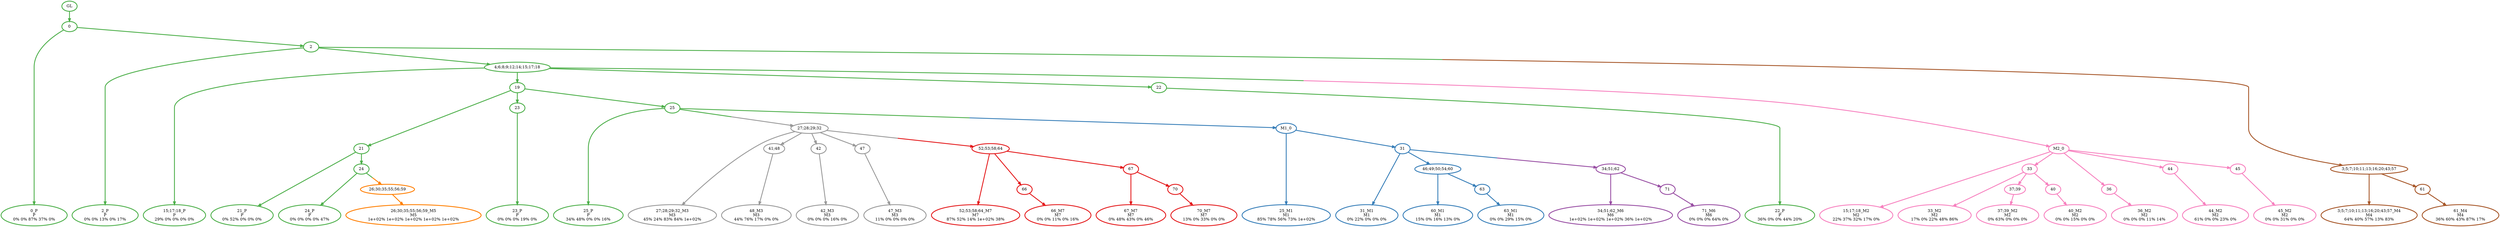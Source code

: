 digraph T {
	{
		rank=same
		63 [penwidth=3,colorscheme=set19,color=3,label="0_P\nP\n0% 0% 87% 37% 0%"]
		61 [penwidth=3,colorscheme=set19,color=3,label="2_P\nP\n0% 0% 13% 0% 17%"]
		59 [penwidth=3,colorscheme=set19,color=3,label="15;17;18_P\nP\n29% 0% 0% 0% 0%"]
		56 [penwidth=3,colorscheme=set19,color=3,label="21_P\nP\n0% 52% 0% 0% 0%"]
		54 [penwidth=3,colorscheme=set19,color=3,label="24_P\nP\n0% 0% 0% 0% 47%"]
		52 [penwidth=3,colorscheme=set19,color=3,label="23_P\nP\n0% 0% 0% 19% 0%"]
		50 [penwidth=3,colorscheme=set19,color=3,label="25_P\nP\n34% 48% 0% 0% 16%"]
		48 [penwidth=3,colorscheme=set19,color=3,label="22_P\nP\n36% 0% 0% 44% 20%"]
		47 [penwidth=3,colorscheme=set19,color=2,label="25_M1\nM1\n85% 78% 56% 73% 1e+02%"]
		45 [penwidth=3,colorscheme=set19,color=2,label="31_M1\nM1\n0% 22% 0% 0% 0%"]
		43 [penwidth=3,colorscheme=set19,color=2,label="60_M1\nM1\n15% 0% 16% 13% 0%"]
		41 [penwidth=3,colorscheme=set19,color=2,label="63_M1\nM1\n0% 0% 29% 15% 0%"]
		40 [penwidth=3,colorscheme=set19,color=8,label="15;17;18_M2\nM2\n22% 37% 32% 17% 0%"]
		38 [penwidth=3,colorscheme=set19,color=8,label="33_M2\nM2\n17% 0% 22% 48% 86%"]
		36 [penwidth=3,colorscheme=set19,color=8,label="37;39_M2\nM2\n0% 63% 0% 0% 0%"]
		34 [penwidth=3,colorscheme=set19,color=8,label="40_M2\nM2\n0% 0% 15% 0% 0%"]
		32 [penwidth=3,colorscheme=set19,color=8,label="36_M2\nM2\n0% 0% 0% 11% 14%"]
		30 [penwidth=3,colorscheme=set19,color=8,label="44_M2\nM2\n61% 0% 0% 23% 0%"]
		28 [penwidth=3,colorscheme=set19,color=8,label="45_M2\nM2\n0% 0% 31% 0% 0%"]
		27 [penwidth=3,colorscheme=set19,color=9,label="27;28;29;32_M3\nM3\n45% 24% 83% 84% 1e+02%"]
		25 [penwidth=3,colorscheme=set19,color=9,label="48_M3\nM3\n44% 76% 17% 0% 0%"]
		23 [penwidth=3,colorscheme=set19,color=9,label="42_M3\nM3\n0% 0% 0% 16% 0%"]
		21 [penwidth=3,colorscheme=set19,color=9,label="47_M3\nM3\n11% 0% 0% 0% 0%"]
		20 [penwidth=3,colorscheme=set19,color=7,label="3;5;7;10;11;13;16;20;43;57_M4\nM4\n64% 40% 57% 13% 83%"]
		18 [penwidth=3,colorscheme=set19,color=7,label="61_M4\nM4\n36% 60% 43% 87% 17%"]
		17 [penwidth=3,colorscheme=set19,color=5,label="26;30;35;55;56;59_M5\nM5\n1e+02% 1e+02% 1e+02% 1e+02% 1e+02%"]
		16 [penwidth=3,colorscheme=set19,color=4,label="34;51;62_M6\nM6\n1e+02% 1e+02% 1e+02% 36% 1e+02%"]
		14 [penwidth=3,colorscheme=set19,color=4,label="71_M6\nM6\n0% 0% 0% 64% 0%"]
		13 [penwidth=3,colorscheme=set19,color=1,label="52;53;58;64_M7\nM7\n87% 52% 14% 1e+02% 38%"]
		11 [penwidth=3,colorscheme=set19,color=1,label="66_M7\nM7\n0% 0% 11% 0% 16%"]
		9 [penwidth=3,colorscheme=set19,color=1,label="67_M7\nM7\n0% 48% 43% 0% 46%"]
		7 [penwidth=3,colorscheme=set19,color=1,label="70_M7\nM7\n13% 0% 33% 0% 0%"]
	}
	65 [penwidth=3,colorscheme=set19,color=3,label="GL"]
	64 [penwidth=3,colorscheme=set19,color=3,label="0"]
	62 [penwidth=3,colorscheme=set19,color=3,label="2"]
	60 [penwidth=3,colorscheme=set19,color=3,label="4;6;8;9;12;14;15;17;18"]
	58 [penwidth=3,colorscheme=set19,color=3,label="19"]
	57 [penwidth=3,colorscheme=set19,color=3,label="21"]
	55 [penwidth=3,colorscheme=set19,color=3,label="24"]
	53 [penwidth=3,colorscheme=set19,color=3,label="23"]
	51 [penwidth=3,colorscheme=set19,color=3,label="25"]
	49 [penwidth=3,colorscheme=set19,color=3,label="22"]
	46 [penwidth=3,colorscheme=set19,color=2,label="31"]
	44 [penwidth=3,colorscheme=set19,color=2,label="46;49;50;54;60"]
	42 [penwidth=3,colorscheme=set19,color=2,label="63"]
	39 [penwidth=3,colorscheme=set19,color=8,label="33"]
	37 [penwidth=3,colorscheme=set19,color=8,label="37;39"]
	35 [penwidth=3,colorscheme=set19,color=8,label="40"]
	33 [penwidth=3,colorscheme=set19,color=8,label="36"]
	31 [penwidth=3,colorscheme=set19,color=8,label="44"]
	29 [penwidth=3,colorscheme=set19,color=8,label="45"]
	26 [penwidth=3,colorscheme=set19,color=9,label="41;48"]
	24 [penwidth=3,colorscheme=set19,color=9,label="42"]
	22 [penwidth=3,colorscheme=set19,color=9,label="47"]
	19 [penwidth=3,colorscheme=set19,color=7,label="61"]
	15 [penwidth=3,colorscheme=set19,color=4,label="71"]
	12 [penwidth=3,colorscheme=set19,color=1,label="66"]
	10 [penwidth=3,colorscheme=set19,color=1,label="67"]
	8 [penwidth=3,colorscheme=set19,color=1,label="70"]
	6 [penwidth=3,colorscheme=set19,color=1,label="52;53;58;64"]
	5 [penwidth=3,colorscheme=set19,color=4,label="34;51;62"]
	4 [penwidth=3,colorscheme=set19,color=5,label="26;30;35;55;56;59"]
	3 [penwidth=3,colorscheme=set19,color=7,label="3;5;7;10;11;13;16;20;43;57"]
	2 [penwidth=3,colorscheme=set19,color=9,label="27;28;29;32"]
	1 [penwidth=3,colorscheme=set19,color=8,label="M2_0"]
	0 [penwidth=3,colorscheme=set19,color=2,label="M1_0"]
	65 -> 64 [penwidth=3,colorscheme=set19,color=3]
	64 -> 63 [penwidth=3,colorscheme=set19,color=3]
	64 -> 62 [penwidth=3,colorscheme=set19,color=3]
	62 -> 61 [penwidth=3,colorscheme=set19,color=3]
	62 -> 60 [penwidth=3,colorscheme=set19,color=3]
	62 -> 3 [penwidth=3,colorscheme=set19,color="3;0.5:7"]
	60 -> 59 [penwidth=3,colorscheme=set19,color=3]
	60 -> 58 [penwidth=3,colorscheme=set19,color=3]
	60 -> 49 [penwidth=3,colorscheme=set19,color=3]
	60 -> 1 [penwidth=3,colorscheme=set19,color="3;0.5:8"]
	58 -> 57 [penwidth=3,colorscheme=set19,color=3]
	58 -> 53 [penwidth=3,colorscheme=set19,color=3]
	58 -> 51 [penwidth=3,colorscheme=set19,color=3]
	57 -> 56 [penwidth=3,colorscheme=set19,color=3]
	57 -> 55 [penwidth=3,colorscheme=set19,color=3]
	55 -> 54 [penwidth=3,colorscheme=set19,color=3]
	55 -> 4 [penwidth=3,colorscheme=set19,color="3;0.5:5"]
	53 -> 52 [penwidth=3,colorscheme=set19,color=3]
	51 -> 50 [penwidth=3,colorscheme=set19,color=3]
	51 -> 0 [penwidth=3,colorscheme=set19,color="3;0.5:2"]
	51 -> 2 [penwidth=3,colorscheme=set19,color="3;0.5:9"]
	49 -> 48 [penwidth=3,colorscheme=set19,color=3]
	46 -> 45 [penwidth=3,colorscheme=set19,color=2]
	46 -> 44 [penwidth=3,colorscheme=set19,color=2]
	46 -> 5 [penwidth=3,colorscheme=set19,color="2;0.5:4"]
	44 -> 43 [penwidth=3,colorscheme=set19,color=2]
	44 -> 42 [penwidth=3,colorscheme=set19,color=2]
	42 -> 41 [penwidth=3,colorscheme=set19,color=2]
	39 -> 38 [penwidth=3,colorscheme=set19,color=8]
	39 -> 37 [penwidth=3,colorscheme=set19,color=8]
	39 -> 35 [penwidth=3,colorscheme=set19,color=8]
	37 -> 36 [penwidth=3,colorscheme=set19,color=8]
	35 -> 34 [penwidth=3,colorscheme=set19,color=8]
	33 -> 32 [penwidth=3,colorscheme=set19,color=8]
	31 -> 30 [penwidth=3,colorscheme=set19,color=8]
	29 -> 28 [penwidth=3,colorscheme=set19,color=8]
	26 -> 25 [penwidth=3,colorscheme=set19,color=9]
	24 -> 23 [penwidth=3,colorscheme=set19,color=9]
	22 -> 21 [penwidth=3,colorscheme=set19,color=9]
	19 -> 18 [penwidth=3,colorscheme=set19,color=7]
	15 -> 14 [penwidth=3,colorscheme=set19,color=4]
	12 -> 11 [penwidth=3,colorscheme=set19,color=1]
	10 -> 9 [penwidth=3,colorscheme=set19,color=1]
	10 -> 8 [penwidth=3,colorscheme=set19,color=1]
	8 -> 7 [penwidth=3,colorscheme=set19,color=1]
	6 -> 13 [penwidth=3,colorscheme=set19,color=1]
	6 -> 12 [penwidth=3,colorscheme=set19,color=1]
	6 -> 10 [penwidth=3,colorscheme=set19,color=1]
	5 -> 16 [penwidth=3,colorscheme=set19,color=4]
	5 -> 15 [penwidth=3,colorscheme=set19,color=4]
	4 -> 17 [penwidth=3,colorscheme=set19,color=5]
	3 -> 20 [penwidth=3,colorscheme=set19,color=7]
	3 -> 19 [penwidth=3,colorscheme=set19,color=7]
	2 -> 27 [penwidth=3,colorscheme=set19,color=9]
	2 -> 26 [penwidth=3,colorscheme=set19,color=9]
	2 -> 24 [penwidth=3,colorscheme=set19,color=9]
	2 -> 22 [penwidth=3,colorscheme=set19,color=9]
	2 -> 6 [penwidth=3,colorscheme=set19,color="9;0.5:1"]
	1 -> 40 [penwidth=3,colorscheme=set19,color=8]
	1 -> 39 [penwidth=3,colorscheme=set19,color=8]
	1 -> 33 [penwidth=3,colorscheme=set19,color=8]
	1 -> 31 [penwidth=3,colorscheme=set19,color=8]
	1 -> 29 [penwidth=3,colorscheme=set19,color=8]
	0 -> 47 [penwidth=3,colorscheme=set19,color=2]
	0 -> 46 [penwidth=3,colorscheme=set19,color=2]
}
